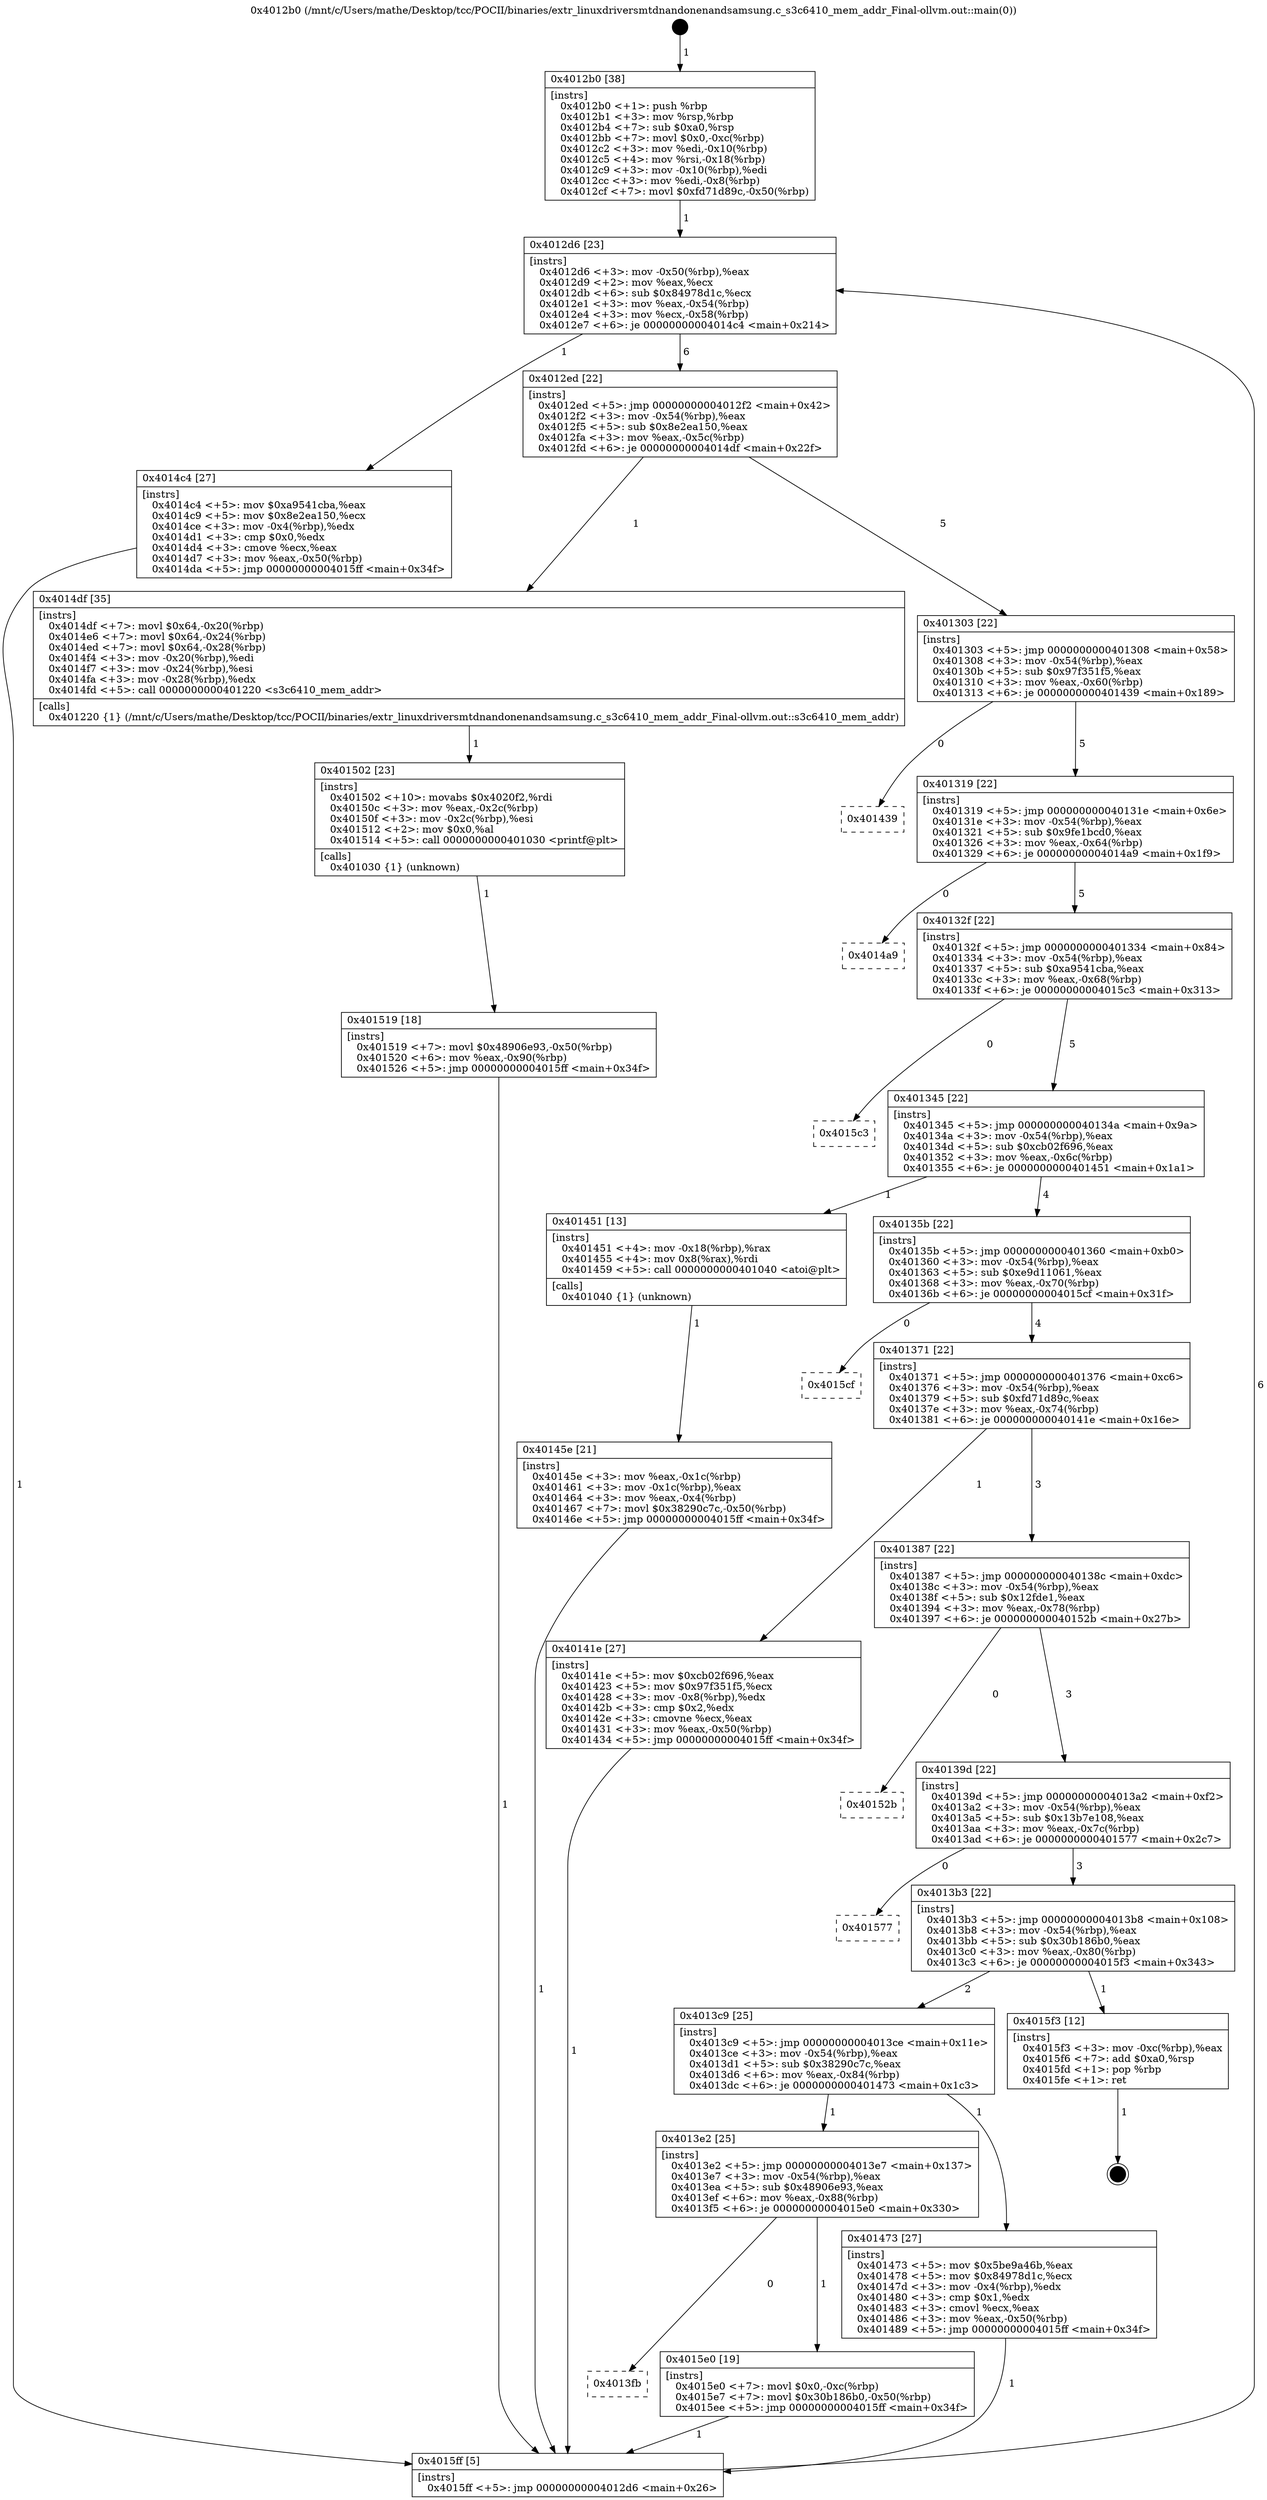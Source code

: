 digraph "0x4012b0" {
  label = "0x4012b0 (/mnt/c/Users/mathe/Desktop/tcc/POCII/binaries/extr_linuxdriversmtdnandonenandsamsung.c_s3c6410_mem_addr_Final-ollvm.out::main(0))"
  labelloc = "t"
  node[shape=record]

  Entry [label="",width=0.3,height=0.3,shape=circle,fillcolor=black,style=filled]
  "0x4012d6" [label="{
     0x4012d6 [23]\l
     | [instrs]\l
     &nbsp;&nbsp;0x4012d6 \<+3\>: mov -0x50(%rbp),%eax\l
     &nbsp;&nbsp;0x4012d9 \<+2\>: mov %eax,%ecx\l
     &nbsp;&nbsp;0x4012db \<+6\>: sub $0x84978d1c,%ecx\l
     &nbsp;&nbsp;0x4012e1 \<+3\>: mov %eax,-0x54(%rbp)\l
     &nbsp;&nbsp;0x4012e4 \<+3\>: mov %ecx,-0x58(%rbp)\l
     &nbsp;&nbsp;0x4012e7 \<+6\>: je 00000000004014c4 \<main+0x214\>\l
  }"]
  "0x4014c4" [label="{
     0x4014c4 [27]\l
     | [instrs]\l
     &nbsp;&nbsp;0x4014c4 \<+5\>: mov $0xa9541cba,%eax\l
     &nbsp;&nbsp;0x4014c9 \<+5\>: mov $0x8e2ea150,%ecx\l
     &nbsp;&nbsp;0x4014ce \<+3\>: mov -0x4(%rbp),%edx\l
     &nbsp;&nbsp;0x4014d1 \<+3\>: cmp $0x0,%edx\l
     &nbsp;&nbsp;0x4014d4 \<+3\>: cmove %ecx,%eax\l
     &nbsp;&nbsp;0x4014d7 \<+3\>: mov %eax,-0x50(%rbp)\l
     &nbsp;&nbsp;0x4014da \<+5\>: jmp 00000000004015ff \<main+0x34f\>\l
  }"]
  "0x4012ed" [label="{
     0x4012ed [22]\l
     | [instrs]\l
     &nbsp;&nbsp;0x4012ed \<+5\>: jmp 00000000004012f2 \<main+0x42\>\l
     &nbsp;&nbsp;0x4012f2 \<+3\>: mov -0x54(%rbp),%eax\l
     &nbsp;&nbsp;0x4012f5 \<+5\>: sub $0x8e2ea150,%eax\l
     &nbsp;&nbsp;0x4012fa \<+3\>: mov %eax,-0x5c(%rbp)\l
     &nbsp;&nbsp;0x4012fd \<+6\>: je 00000000004014df \<main+0x22f\>\l
  }"]
  Exit [label="",width=0.3,height=0.3,shape=circle,fillcolor=black,style=filled,peripheries=2]
  "0x4014df" [label="{
     0x4014df [35]\l
     | [instrs]\l
     &nbsp;&nbsp;0x4014df \<+7\>: movl $0x64,-0x20(%rbp)\l
     &nbsp;&nbsp;0x4014e6 \<+7\>: movl $0x64,-0x24(%rbp)\l
     &nbsp;&nbsp;0x4014ed \<+7\>: movl $0x64,-0x28(%rbp)\l
     &nbsp;&nbsp;0x4014f4 \<+3\>: mov -0x20(%rbp),%edi\l
     &nbsp;&nbsp;0x4014f7 \<+3\>: mov -0x24(%rbp),%esi\l
     &nbsp;&nbsp;0x4014fa \<+3\>: mov -0x28(%rbp),%edx\l
     &nbsp;&nbsp;0x4014fd \<+5\>: call 0000000000401220 \<s3c6410_mem_addr\>\l
     | [calls]\l
     &nbsp;&nbsp;0x401220 \{1\} (/mnt/c/Users/mathe/Desktop/tcc/POCII/binaries/extr_linuxdriversmtdnandonenandsamsung.c_s3c6410_mem_addr_Final-ollvm.out::s3c6410_mem_addr)\l
  }"]
  "0x401303" [label="{
     0x401303 [22]\l
     | [instrs]\l
     &nbsp;&nbsp;0x401303 \<+5\>: jmp 0000000000401308 \<main+0x58\>\l
     &nbsp;&nbsp;0x401308 \<+3\>: mov -0x54(%rbp),%eax\l
     &nbsp;&nbsp;0x40130b \<+5\>: sub $0x97f351f5,%eax\l
     &nbsp;&nbsp;0x401310 \<+3\>: mov %eax,-0x60(%rbp)\l
     &nbsp;&nbsp;0x401313 \<+6\>: je 0000000000401439 \<main+0x189\>\l
  }"]
  "0x4013fb" [label="{
     0x4013fb\l
  }", style=dashed]
  "0x401439" [label="{
     0x401439\l
  }", style=dashed]
  "0x401319" [label="{
     0x401319 [22]\l
     | [instrs]\l
     &nbsp;&nbsp;0x401319 \<+5\>: jmp 000000000040131e \<main+0x6e\>\l
     &nbsp;&nbsp;0x40131e \<+3\>: mov -0x54(%rbp),%eax\l
     &nbsp;&nbsp;0x401321 \<+5\>: sub $0x9fe1bcd0,%eax\l
     &nbsp;&nbsp;0x401326 \<+3\>: mov %eax,-0x64(%rbp)\l
     &nbsp;&nbsp;0x401329 \<+6\>: je 00000000004014a9 \<main+0x1f9\>\l
  }"]
  "0x4015e0" [label="{
     0x4015e0 [19]\l
     | [instrs]\l
     &nbsp;&nbsp;0x4015e0 \<+7\>: movl $0x0,-0xc(%rbp)\l
     &nbsp;&nbsp;0x4015e7 \<+7\>: movl $0x30b186b0,-0x50(%rbp)\l
     &nbsp;&nbsp;0x4015ee \<+5\>: jmp 00000000004015ff \<main+0x34f\>\l
  }"]
  "0x4014a9" [label="{
     0x4014a9\l
  }", style=dashed]
  "0x40132f" [label="{
     0x40132f [22]\l
     | [instrs]\l
     &nbsp;&nbsp;0x40132f \<+5\>: jmp 0000000000401334 \<main+0x84\>\l
     &nbsp;&nbsp;0x401334 \<+3\>: mov -0x54(%rbp),%eax\l
     &nbsp;&nbsp;0x401337 \<+5\>: sub $0xa9541cba,%eax\l
     &nbsp;&nbsp;0x40133c \<+3\>: mov %eax,-0x68(%rbp)\l
     &nbsp;&nbsp;0x40133f \<+6\>: je 00000000004015c3 \<main+0x313\>\l
  }"]
  "0x401519" [label="{
     0x401519 [18]\l
     | [instrs]\l
     &nbsp;&nbsp;0x401519 \<+7\>: movl $0x48906e93,-0x50(%rbp)\l
     &nbsp;&nbsp;0x401520 \<+6\>: mov %eax,-0x90(%rbp)\l
     &nbsp;&nbsp;0x401526 \<+5\>: jmp 00000000004015ff \<main+0x34f\>\l
  }"]
  "0x4015c3" [label="{
     0x4015c3\l
  }", style=dashed]
  "0x401345" [label="{
     0x401345 [22]\l
     | [instrs]\l
     &nbsp;&nbsp;0x401345 \<+5\>: jmp 000000000040134a \<main+0x9a\>\l
     &nbsp;&nbsp;0x40134a \<+3\>: mov -0x54(%rbp),%eax\l
     &nbsp;&nbsp;0x40134d \<+5\>: sub $0xcb02f696,%eax\l
     &nbsp;&nbsp;0x401352 \<+3\>: mov %eax,-0x6c(%rbp)\l
     &nbsp;&nbsp;0x401355 \<+6\>: je 0000000000401451 \<main+0x1a1\>\l
  }"]
  "0x401502" [label="{
     0x401502 [23]\l
     | [instrs]\l
     &nbsp;&nbsp;0x401502 \<+10\>: movabs $0x4020f2,%rdi\l
     &nbsp;&nbsp;0x40150c \<+3\>: mov %eax,-0x2c(%rbp)\l
     &nbsp;&nbsp;0x40150f \<+3\>: mov -0x2c(%rbp),%esi\l
     &nbsp;&nbsp;0x401512 \<+2\>: mov $0x0,%al\l
     &nbsp;&nbsp;0x401514 \<+5\>: call 0000000000401030 \<printf@plt\>\l
     | [calls]\l
     &nbsp;&nbsp;0x401030 \{1\} (unknown)\l
  }"]
  "0x401451" [label="{
     0x401451 [13]\l
     | [instrs]\l
     &nbsp;&nbsp;0x401451 \<+4\>: mov -0x18(%rbp),%rax\l
     &nbsp;&nbsp;0x401455 \<+4\>: mov 0x8(%rax),%rdi\l
     &nbsp;&nbsp;0x401459 \<+5\>: call 0000000000401040 \<atoi@plt\>\l
     | [calls]\l
     &nbsp;&nbsp;0x401040 \{1\} (unknown)\l
  }"]
  "0x40135b" [label="{
     0x40135b [22]\l
     | [instrs]\l
     &nbsp;&nbsp;0x40135b \<+5\>: jmp 0000000000401360 \<main+0xb0\>\l
     &nbsp;&nbsp;0x401360 \<+3\>: mov -0x54(%rbp),%eax\l
     &nbsp;&nbsp;0x401363 \<+5\>: sub $0xe9d11061,%eax\l
     &nbsp;&nbsp;0x401368 \<+3\>: mov %eax,-0x70(%rbp)\l
     &nbsp;&nbsp;0x40136b \<+6\>: je 00000000004015cf \<main+0x31f\>\l
  }"]
  "0x4013e2" [label="{
     0x4013e2 [25]\l
     | [instrs]\l
     &nbsp;&nbsp;0x4013e2 \<+5\>: jmp 00000000004013e7 \<main+0x137\>\l
     &nbsp;&nbsp;0x4013e7 \<+3\>: mov -0x54(%rbp),%eax\l
     &nbsp;&nbsp;0x4013ea \<+5\>: sub $0x48906e93,%eax\l
     &nbsp;&nbsp;0x4013ef \<+6\>: mov %eax,-0x88(%rbp)\l
     &nbsp;&nbsp;0x4013f5 \<+6\>: je 00000000004015e0 \<main+0x330\>\l
  }"]
  "0x4015cf" [label="{
     0x4015cf\l
  }", style=dashed]
  "0x401371" [label="{
     0x401371 [22]\l
     | [instrs]\l
     &nbsp;&nbsp;0x401371 \<+5\>: jmp 0000000000401376 \<main+0xc6\>\l
     &nbsp;&nbsp;0x401376 \<+3\>: mov -0x54(%rbp),%eax\l
     &nbsp;&nbsp;0x401379 \<+5\>: sub $0xfd71d89c,%eax\l
     &nbsp;&nbsp;0x40137e \<+3\>: mov %eax,-0x74(%rbp)\l
     &nbsp;&nbsp;0x401381 \<+6\>: je 000000000040141e \<main+0x16e\>\l
  }"]
  "0x401473" [label="{
     0x401473 [27]\l
     | [instrs]\l
     &nbsp;&nbsp;0x401473 \<+5\>: mov $0x5be9a46b,%eax\l
     &nbsp;&nbsp;0x401478 \<+5\>: mov $0x84978d1c,%ecx\l
     &nbsp;&nbsp;0x40147d \<+3\>: mov -0x4(%rbp),%edx\l
     &nbsp;&nbsp;0x401480 \<+3\>: cmp $0x1,%edx\l
     &nbsp;&nbsp;0x401483 \<+3\>: cmovl %ecx,%eax\l
     &nbsp;&nbsp;0x401486 \<+3\>: mov %eax,-0x50(%rbp)\l
     &nbsp;&nbsp;0x401489 \<+5\>: jmp 00000000004015ff \<main+0x34f\>\l
  }"]
  "0x40141e" [label="{
     0x40141e [27]\l
     | [instrs]\l
     &nbsp;&nbsp;0x40141e \<+5\>: mov $0xcb02f696,%eax\l
     &nbsp;&nbsp;0x401423 \<+5\>: mov $0x97f351f5,%ecx\l
     &nbsp;&nbsp;0x401428 \<+3\>: mov -0x8(%rbp),%edx\l
     &nbsp;&nbsp;0x40142b \<+3\>: cmp $0x2,%edx\l
     &nbsp;&nbsp;0x40142e \<+3\>: cmovne %ecx,%eax\l
     &nbsp;&nbsp;0x401431 \<+3\>: mov %eax,-0x50(%rbp)\l
     &nbsp;&nbsp;0x401434 \<+5\>: jmp 00000000004015ff \<main+0x34f\>\l
  }"]
  "0x401387" [label="{
     0x401387 [22]\l
     | [instrs]\l
     &nbsp;&nbsp;0x401387 \<+5\>: jmp 000000000040138c \<main+0xdc\>\l
     &nbsp;&nbsp;0x40138c \<+3\>: mov -0x54(%rbp),%eax\l
     &nbsp;&nbsp;0x40138f \<+5\>: sub $0x12fde1,%eax\l
     &nbsp;&nbsp;0x401394 \<+3\>: mov %eax,-0x78(%rbp)\l
     &nbsp;&nbsp;0x401397 \<+6\>: je 000000000040152b \<main+0x27b\>\l
  }"]
  "0x4015ff" [label="{
     0x4015ff [5]\l
     | [instrs]\l
     &nbsp;&nbsp;0x4015ff \<+5\>: jmp 00000000004012d6 \<main+0x26\>\l
  }"]
  "0x4012b0" [label="{
     0x4012b0 [38]\l
     | [instrs]\l
     &nbsp;&nbsp;0x4012b0 \<+1\>: push %rbp\l
     &nbsp;&nbsp;0x4012b1 \<+3\>: mov %rsp,%rbp\l
     &nbsp;&nbsp;0x4012b4 \<+7\>: sub $0xa0,%rsp\l
     &nbsp;&nbsp;0x4012bb \<+7\>: movl $0x0,-0xc(%rbp)\l
     &nbsp;&nbsp;0x4012c2 \<+3\>: mov %edi,-0x10(%rbp)\l
     &nbsp;&nbsp;0x4012c5 \<+4\>: mov %rsi,-0x18(%rbp)\l
     &nbsp;&nbsp;0x4012c9 \<+3\>: mov -0x10(%rbp),%edi\l
     &nbsp;&nbsp;0x4012cc \<+3\>: mov %edi,-0x8(%rbp)\l
     &nbsp;&nbsp;0x4012cf \<+7\>: movl $0xfd71d89c,-0x50(%rbp)\l
  }"]
  "0x40145e" [label="{
     0x40145e [21]\l
     | [instrs]\l
     &nbsp;&nbsp;0x40145e \<+3\>: mov %eax,-0x1c(%rbp)\l
     &nbsp;&nbsp;0x401461 \<+3\>: mov -0x1c(%rbp),%eax\l
     &nbsp;&nbsp;0x401464 \<+3\>: mov %eax,-0x4(%rbp)\l
     &nbsp;&nbsp;0x401467 \<+7\>: movl $0x38290c7c,-0x50(%rbp)\l
     &nbsp;&nbsp;0x40146e \<+5\>: jmp 00000000004015ff \<main+0x34f\>\l
  }"]
  "0x4013c9" [label="{
     0x4013c9 [25]\l
     | [instrs]\l
     &nbsp;&nbsp;0x4013c9 \<+5\>: jmp 00000000004013ce \<main+0x11e\>\l
     &nbsp;&nbsp;0x4013ce \<+3\>: mov -0x54(%rbp),%eax\l
     &nbsp;&nbsp;0x4013d1 \<+5\>: sub $0x38290c7c,%eax\l
     &nbsp;&nbsp;0x4013d6 \<+6\>: mov %eax,-0x84(%rbp)\l
     &nbsp;&nbsp;0x4013dc \<+6\>: je 0000000000401473 \<main+0x1c3\>\l
  }"]
  "0x40152b" [label="{
     0x40152b\l
  }", style=dashed]
  "0x40139d" [label="{
     0x40139d [22]\l
     | [instrs]\l
     &nbsp;&nbsp;0x40139d \<+5\>: jmp 00000000004013a2 \<main+0xf2\>\l
     &nbsp;&nbsp;0x4013a2 \<+3\>: mov -0x54(%rbp),%eax\l
     &nbsp;&nbsp;0x4013a5 \<+5\>: sub $0x13b7e108,%eax\l
     &nbsp;&nbsp;0x4013aa \<+3\>: mov %eax,-0x7c(%rbp)\l
     &nbsp;&nbsp;0x4013ad \<+6\>: je 0000000000401577 \<main+0x2c7\>\l
  }"]
  "0x4015f3" [label="{
     0x4015f3 [12]\l
     | [instrs]\l
     &nbsp;&nbsp;0x4015f3 \<+3\>: mov -0xc(%rbp),%eax\l
     &nbsp;&nbsp;0x4015f6 \<+7\>: add $0xa0,%rsp\l
     &nbsp;&nbsp;0x4015fd \<+1\>: pop %rbp\l
     &nbsp;&nbsp;0x4015fe \<+1\>: ret\l
  }"]
  "0x401577" [label="{
     0x401577\l
  }", style=dashed]
  "0x4013b3" [label="{
     0x4013b3 [22]\l
     | [instrs]\l
     &nbsp;&nbsp;0x4013b3 \<+5\>: jmp 00000000004013b8 \<main+0x108\>\l
     &nbsp;&nbsp;0x4013b8 \<+3\>: mov -0x54(%rbp),%eax\l
     &nbsp;&nbsp;0x4013bb \<+5\>: sub $0x30b186b0,%eax\l
     &nbsp;&nbsp;0x4013c0 \<+3\>: mov %eax,-0x80(%rbp)\l
     &nbsp;&nbsp;0x4013c3 \<+6\>: je 00000000004015f3 \<main+0x343\>\l
  }"]
  Entry -> "0x4012b0" [label=" 1"]
  "0x4012d6" -> "0x4014c4" [label=" 1"]
  "0x4012d6" -> "0x4012ed" [label=" 6"]
  "0x4015f3" -> Exit [label=" 1"]
  "0x4012ed" -> "0x4014df" [label=" 1"]
  "0x4012ed" -> "0x401303" [label=" 5"]
  "0x4015e0" -> "0x4015ff" [label=" 1"]
  "0x401303" -> "0x401439" [label=" 0"]
  "0x401303" -> "0x401319" [label=" 5"]
  "0x4013e2" -> "0x4013fb" [label=" 0"]
  "0x401319" -> "0x4014a9" [label=" 0"]
  "0x401319" -> "0x40132f" [label=" 5"]
  "0x4013e2" -> "0x4015e0" [label=" 1"]
  "0x40132f" -> "0x4015c3" [label=" 0"]
  "0x40132f" -> "0x401345" [label=" 5"]
  "0x401519" -> "0x4015ff" [label=" 1"]
  "0x401345" -> "0x401451" [label=" 1"]
  "0x401345" -> "0x40135b" [label=" 4"]
  "0x401502" -> "0x401519" [label=" 1"]
  "0x40135b" -> "0x4015cf" [label=" 0"]
  "0x40135b" -> "0x401371" [label=" 4"]
  "0x4014df" -> "0x401502" [label=" 1"]
  "0x401371" -> "0x40141e" [label=" 1"]
  "0x401371" -> "0x401387" [label=" 3"]
  "0x40141e" -> "0x4015ff" [label=" 1"]
  "0x4012b0" -> "0x4012d6" [label=" 1"]
  "0x4015ff" -> "0x4012d6" [label=" 6"]
  "0x401451" -> "0x40145e" [label=" 1"]
  "0x40145e" -> "0x4015ff" [label=" 1"]
  "0x4014c4" -> "0x4015ff" [label=" 1"]
  "0x401387" -> "0x40152b" [label=" 0"]
  "0x401387" -> "0x40139d" [label=" 3"]
  "0x4013c9" -> "0x4013e2" [label=" 1"]
  "0x40139d" -> "0x401577" [label=" 0"]
  "0x40139d" -> "0x4013b3" [label=" 3"]
  "0x4013c9" -> "0x401473" [label=" 1"]
  "0x4013b3" -> "0x4015f3" [label=" 1"]
  "0x4013b3" -> "0x4013c9" [label=" 2"]
  "0x401473" -> "0x4015ff" [label=" 1"]
}
